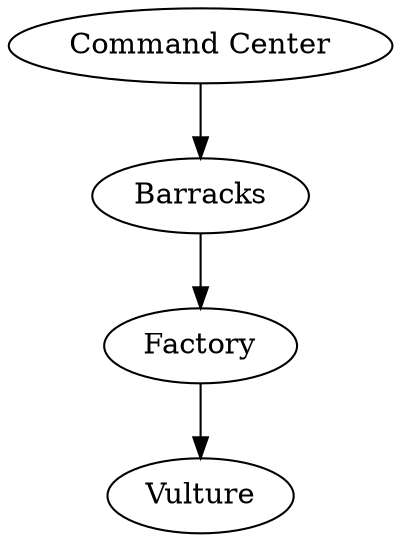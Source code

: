 digraph G {
0 [depth=0, label="Command Center", penwidth=1, strength=1, x=0, y=0, z=0];
1 [depth=1, label=Barracks, penwidth=1, strength=1, x=0, y=0, z=0];
2 [depth=2, label=Factory, penwidth=1, strength=1, x=0, y=0, z=0];
3 [depth=3, label=Vulture, penwidth=1, strength=1, x=0, y=0, z=0];
0->1 ;
1->2 ;
2->3 ;
}
